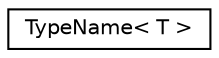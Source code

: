 digraph "Graphical Class Hierarchy"
{
  edge [fontname="Helvetica",fontsize="10",labelfontname="Helvetica",labelfontsize="10"];
  node [fontname="Helvetica",fontsize="10",shape=record];
  rankdir="LR";
  Node1 [label="TypeName\< T \>",height=0.2,width=0.4,color="black", fillcolor="white", style="filled",URL="$structTypeName.html"];
}
